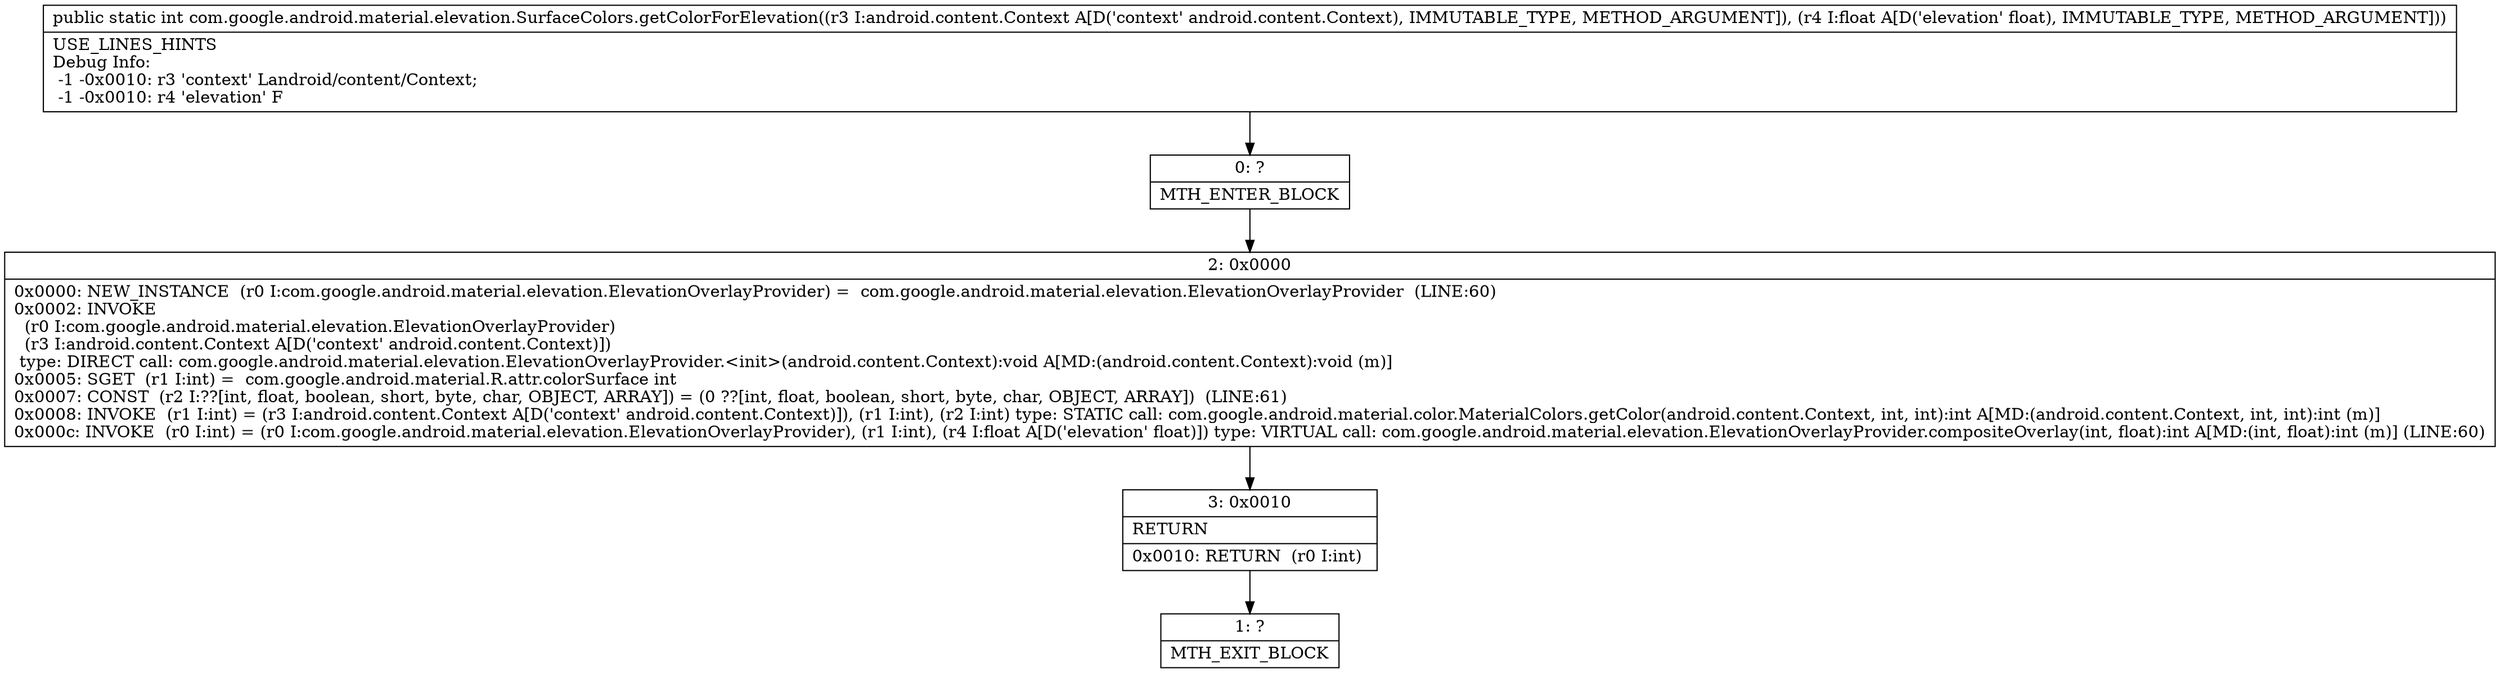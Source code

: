 digraph "CFG forcom.google.android.material.elevation.SurfaceColors.getColorForElevation(Landroid\/content\/Context;F)I" {
Node_0 [shape=record,label="{0\:\ ?|MTH_ENTER_BLOCK\l}"];
Node_2 [shape=record,label="{2\:\ 0x0000|0x0000: NEW_INSTANCE  (r0 I:com.google.android.material.elevation.ElevationOverlayProvider) =  com.google.android.material.elevation.ElevationOverlayProvider  (LINE:60)\l0x0002: INVOKE  \l  (r0 I:com.google.android.material.elevation.ElevationOverlayProvider)\l  (r3 I:android.content.Context A[D('context' android.content.Context)])\l type: DIRECT call: com.google.android.material.elevation.ElevationOverlayProvider.\<init\>(android.content.Context):void A[MD:(android.content.Context):void (m)]\l0x0005: SGET  (r1 I:int) =  com.google.android.material.R.attr.colorSurface int \l0x0007: CONST  (r2 I:??[int, float, boolean, short, byte, char, OBJECT, ARRAY]) = (0 ??[int, float, boolean, short, byte, char, OBJECT, ARRAY])  (LINE:61)\l0x0008: INVOKE  (r1 I:int) = (r3 I:android.content.Context A[D('context' android.content.Context)]), (r1 I:int), (r2 I:int) type: STATIC call: com.google.android.material.color.MaterialColors.getColor(android.content.Context, int, int):int A[MD:(android.content.Context, int, int):int (m)]\l0x000c: INVOKE  (r0 I:int) = (r0 I:com.google.android.material.elevation.ElevationOverlayProvider), (r1 I:int), (r4 I:float A[D('elevation' float)]) type: VIRTUAL call: com.google.android.material.elevation.ElevationOverlayProvider.compositeOverlay(int, float):int A[MD:(int, float):int (m)] (LINE:60)\l}"];
Node_3 [shape=record,label="{3\:\ 0x0010|RETURN\l|0x0010: RETURN  (r0 I:int) \l}"];
Node_1 [shape=record,label="{1\:\ ?|MTH_EXIT_BLOCK\l}"];
MethodNode[shape=record,label="{public static int com.google.android.material.elevation.SurfaceColors.getColorForElevation((r3 I:android.content.Context A[D('context' android.content.Context), IMMUTABLE_TYPE, METHOD_ARGUMENT]), (r4 I:float A[D('elevation' float), IMMUTABLE_TYPE, METHOD_ARGUMENT]))  | USE_LINES_HINTS\lDebug Info:\l  \-1 \-0x0010: r3 'context' Landroid\/content\/Context;\l  \-1 \-0x0010: r4 'elevation' F\l}"];
MethodNode -> Node_0;Node_0 -> Node_2;
Node_2 -> Node_3;
Node_3 -> Node_1;
}

